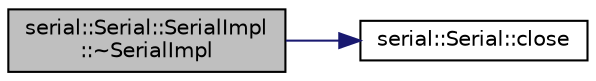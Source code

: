digraph "serial::Serial::SerialImpl::~SerialImpl"
{
 // LATEX_PDF_SIZE
  edge [fontname="Helvetica",fontsize="10",labelfontname="Helvetica",labelfontsize="10"];
  node [fontname="Helvetica",fontsize="10",shape=record];
  rankdir="LR";
  Node1 [label="serial::Serial::SerialImpl\l::~SerialImpl",height=0.2,width=0.4,color="black", fillcolor="grey75", style="filled", fontcolor="black",tooltip=" "];
  Node1 -> Node2 [color="midnightblue",fontsize="10",style="solid",fontname="Helvetica"];
  Node2 [label="serial::Serial::close",height=0.2,width=0.4,color="black", fillcolor="white", style="filled",URL="$classserial_1_1_serial.html#afbe59407e718bc3d22ea4a67b304db6c",tooltip=" "];
}
